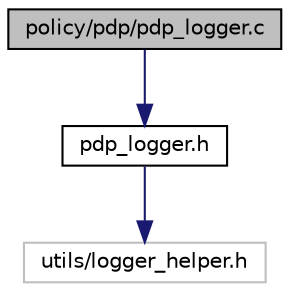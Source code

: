 digraph "policy/pdp/pdp_logger.c"
{
  edge [fontname="Helvetica",fontsize="10",labelfontname="Helvetica",labelfontsize="10"];
  node [fontname="Helvetica",fontsize="10",shape=record];
  Node0 [label="policy/pdp/pdp_logger.c",height=0.2,width=0.4,color="black", fillcolor="grey75", style="filled", fontcolor="black"];
  Node0 -> Node1 [color="midnightblue",fontsize="10",style="solid",fontname="Helvetica"];
  Node1 [label="pdp_logger.h",height=0.2,width=0.4,color="black", fillcolor="white", style="filled",URL="$pdp__logger_8h.html"];
  Node1 -> Node2 [color="midnightblue",fontsize="10",style="solid",fontname="Helvetica"];
  Node2 [label="utils/logger_helper.h",height=0.2,width=0.4,color="grey75", fillcolor="white", style="filled"];
}
